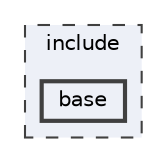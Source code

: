 digraph "include/base"
{
 // LATEX_PDF_SIZE
  bgcolor="transparent";
  edge [fontname=Helvetica,fontsize=10,labelfontname=Helvetica,labelfontsize=10];
  node [fontname=Helvetica,fontsize=10,shape=box,height=0.2,width=0.4];
  compound=true
  subgraph clusterdir_d44c64559bbebec7f509842c48db8b23 {
    graph [ bgcolor="#edf0f7", pencolor="grey25", label="include", fontname=Helvetica,fontsize=10 style="filled,dashed", URL="dir_d44c64559bbebec7f509842c48db8b23.html",tooltip=""]
  dir_ab1c81409f0df724f17c9ef30afee877 [label="base", fillcolor="#edf0f7", color="grey25", style="filled,bold", URL="dir_ab1c81409f0df724f17c9ef30afee877.html",tooltip=""];
  }
}
